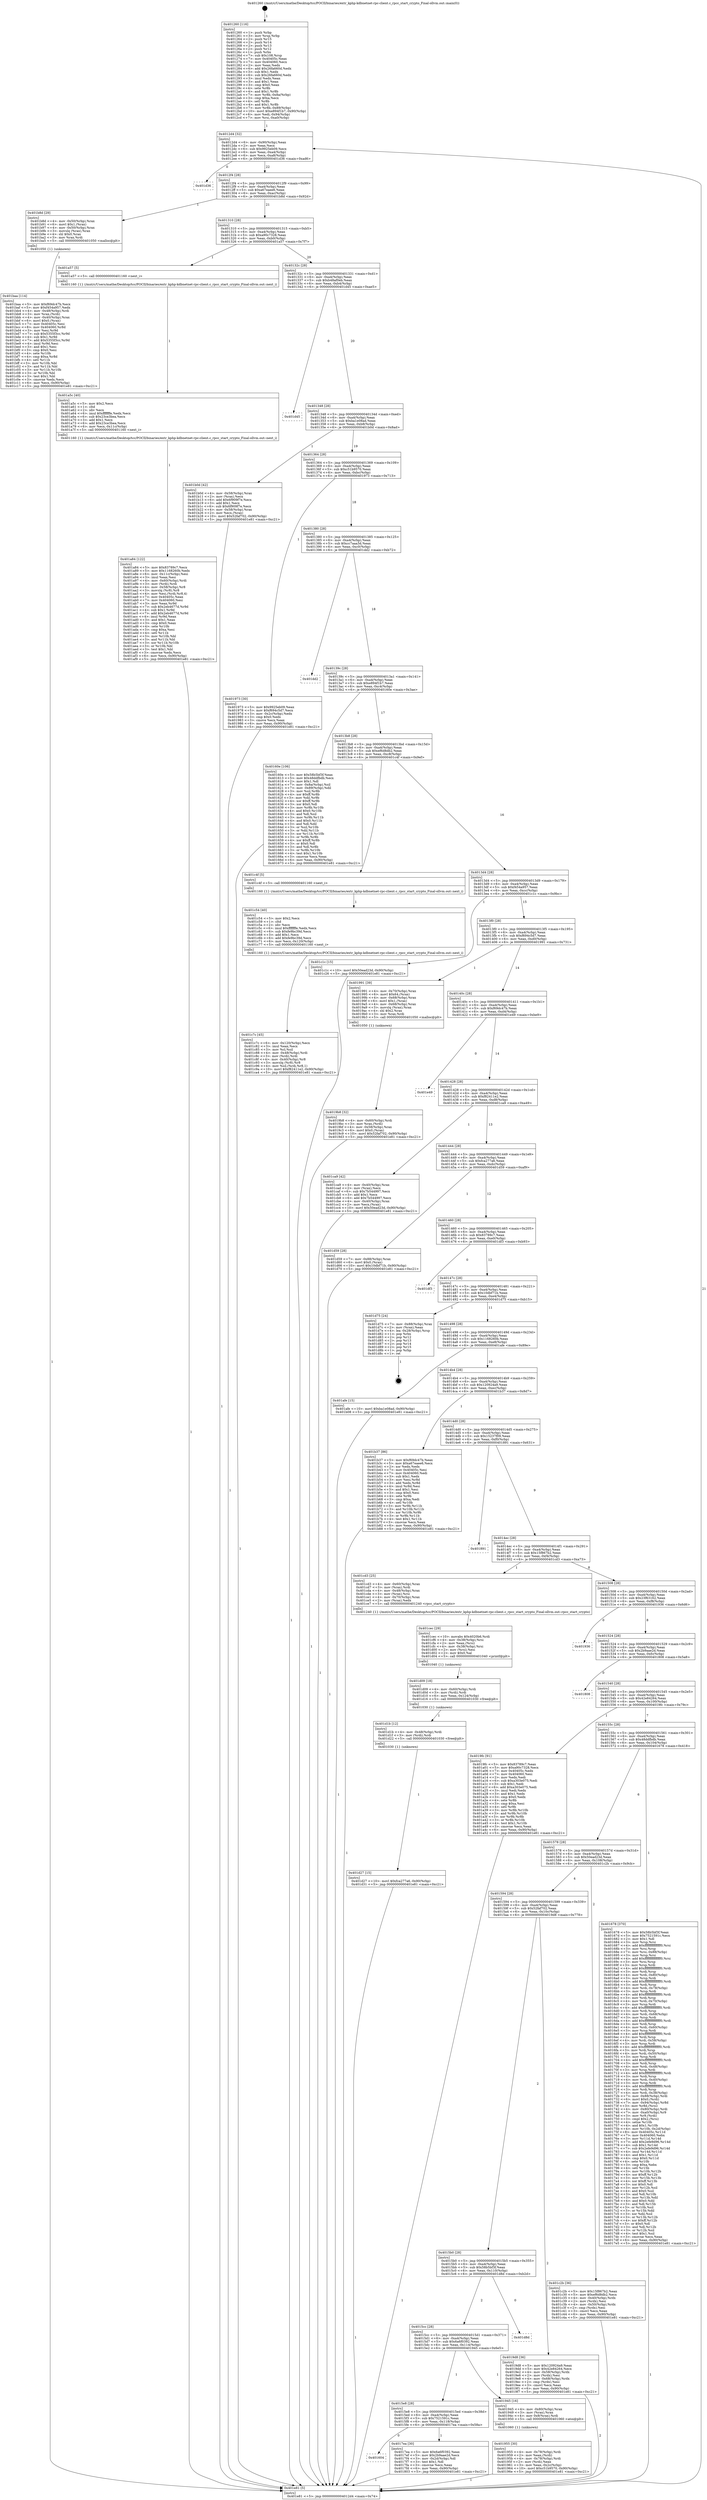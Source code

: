 digraph "0x401260" {
  label = "0x401260 (/mnt/c/Users/mathe/Desktop/tcc/POCII/binaries/extr_kphp-kdbnetnet-rpc-client.c_rpcc_start_crypto_Final-ollvm.out::main(0))"
  labelloc = "t"
  node[shape=record]

  Entry [label="",width=0.3,height=0.3,shape=circle,fillcolor=black,style=filled]
  "0x4012d4" [label="{
     0x4012d4 [32]\l
     | [instrs]\l
     &nbsp;&nbsp;0x4012d4 \<+6\>: mov -0x90(%rbp),%eax\l
     &nbsp;&nbsp;0x4012da \<+2\>: mov %eax,%ecx\l
     &nbsp;&nbsp;0x4012dc \<+6\>: sub $0x9925eb09,%ecx\l
     &nbsp;&nbsp;0x4012e2 \<+6\>: mov %eax,-0xa4(%rbp)\l
     &nbsp;&nbsp;0x4012e8 \<+6\>: mov %ecx,-0xa8(%rbp)\l
     &nbsp;&nbsp;0x4012ee \<+6\>: je 0000000000401d36 \<main+0xad6\>\l
  }"]
  "0x401d36" [label="{
     0x401d36\l
  }", style=dashed]
  "0x4012f4" [label="{
     0x4012f4 [28]\l
     | [instrs]\l
     &nbsp;&nbsp;0x4012f4 \<+5\>: jmp 00000000004012f9 \<main+0x99\>\l
     &nbsp;&nbsp;0x4012f9 \<+6\>: mov -0xa4(%rbp),%eax\l
     &nbsp;&nbsp;0x4012ff \<+5\>: sub $0xa67eaee6,%eax\l
     &nbsp;&nbsp;0x401304 \<+6\>: mov %eax,-0xac(%rbp)\l
     &nbsp;&nbsp;0x40130a \<+6\>: je 0000000000401b8d \<main+0x92d\>\l
  }"]
  Exit [label="",width=0.3,height=0.3,shape=circle,fillcolor=black,style=filled,peripheries=2]
  "0x401b8d" [label="{
     0x401b8d [29]\l
     | [instrs]\l
     &nbsp;&nbsp;0x401b8d \<+4\>: mov -0x50(%rbp),%rax\l
     &nbsp;&nbsp;0x401b91 \<+6\>: movl $0x1,(%rax)\l
     &nbsp;&nbsp;0x401b97 \<+4\>: mov -0x50(%rbp),%rax\l
     &nbsp;&nbsp;0x401b9b \<+3\>: movslq (%rax),%rax\l
     &nbsp;&nbsp;0x401b9e \<+4\>: shl $0x0,%rax\l
     &nbsp;&nbsp;0x401ba2 \<+3\>: mov %rax,%rdi\l
     &nbsp;&nbsp;0x401ba5 \<+5\>: call 0000000000401050 \<malloc@plt\>\l
     | [calls]\l
     &nbsp;&nbsp;0x401050 \{1\} (unknown)\l
  }"]
  "0x401310" [label="{
     0x401310 [28]\l
     | [instrs]\l
     &nbsp;&nbsp;0x401310 \<+5\>: jmp 0000000000401315 \<main+0xb5\>\l
     &nbsp;&nbsp;0x401315 \<+6\>: mov -0xa4(%rbp),%eax\l
     &nbsp;&nbsp;0x40131b \<+5\>: sub $0xa90c7328,%eax\l
     &nbsp;&nbsp;0x401320 \<+6\>: mov %eax,-0xb0(%rbp)\l
     &nbsp;&nbsp;0x401326 \<+6\>: je 0000000000401a57 \<main+0x7f7\>\l
  }"]
  "0x401d27" [label="{
     0x401d27 [15]\l
     | [instrs]\l
     &nbsp;&nbsp;0x401d27 \<+10\>: movl $0xfca277a6,-0x90(%rbp)\l
     &nbsp;&nbsp;0x401d31 \<+5\>: jmp 0000000000401e81 \<main+0xc21\>\l
  }"]
  "0x401a57" [label="{
     0x401a57 [5]\l
     | [instrs]\l
     &nbsp;&nbsp;0x401a57 \<+5\>: call 0000000000401160 \<next_i\>\l
     | [calls]\l
     &nbsp;&nbsp;0x401160 \{1\} (/mnt/c/Users/mathe/Desktop/tcc/POCII/binaries/extr_kphp-kdbnetnet-rpc-client.c_rpcc_start_crypto_Final-ollvm.out::next_i)\l
  }"]
  "0x40132c" [label="{
     0x40132c [28]\l
     | [instrs]\l
     &nbsp;&nbsp;0x40132c \<+5\>: jmp 0000000000401331 \<main+0xd1\>\l
     &nbsp;&nbsp;0x401331 \<+6\>: mov -0xa4(%rbp),%eax\l
     &nbsp;&nbsp;0x401337 \<+5\>: sub $0xb48af0eb,%eax\l
     &nbsp;&nbsp;0x40133c \<+6\>: mov %eax,-0xb4(%rbp)\l
     &nbsp;&nbsp;0x401342 \<+6\>: je 0000000000401d45 \<main+0xae5\>\l
  }"]
  "0x401d1b" [label="{
     0x401d1b [12]\l
     | [instrs]\l
     &nbsp;&nbsp;0x401d1b \<+4\>: mov -0x48(%rbp),%rdi\l
     &nbsp;&nbsp;0x401d1f \<+3\>: mov (%rdi),%rdi\l
     &nbsp;&nbsp;0x401d22 \<+5\>: call 0000000000401030 \<free@plt\>\l
     | [calls]\l
     &nbsp;&nbsp;0x401030 \{1\} (unknown)\l
  }"]
  "0x401d45" [label="{
     0x401d45\l
  }", style=dashed]
  "0x401348" [label="{
     0x401348 [28]\l
     | [instrs]\l
     &nbsp;&nbsp;0x401348 \<+5\>: jmp 000000000040134d \<main+0xed\>\l
     &nbsp;&nbsp;0x40134d \<+6\>: mov -0xa4(%rbp),%eax\l
     &nbsp;&nbsp;0x401353 \<+5\>: sub $0xba1e08ad,%eax\l
     &nbsp;&nbsp;0x401358 \<+6\>: mov %eax,-0xb8(%rbp)\l
     &nbsp;&nbsp;0x40135e \<+6\>: je 0000000000401b0d \<main+0x8ad\>\l
  }"]
  "0x401d09" [label="{
     0x401d09 [18]\l
     | [instrs]\l
     &nbsp;&nbsp;0x401d09 \<+4\>: mov -0x60(%rbp),%rdi\l
     &nbsp;&nbsp;0x401d0d \<+3\>: mov (%rdi),%rdi\l
     &nbsp;&nbsp;0x401d10 \<+6\>: mov %eax,-0x124(%rbp)\l
     &nbsp;&nbsp;0x401d16 \<+5\>: call 0000000000401030 \<free@plt\>\l
     | [calls]\l
     &nbsp;&nbsp;0x401030 \{1\} (unknown)\l
  }"]
  "0x401b0d" [label="{
     0x401b0d [42]\l
     | [instrs]\l
     &nbsp;&nbsp;0x401b0d \<+4\>: mov -0x58(%rbp),%rax\l
     &nbsp;&nbsp;0x401b11 \<+2\>: mov (%rax),%ecx\l
     &nbsp;&nbsp;0x401b13 \<+6\>: add $0x6f909f7e,%ecx\l
     &nbsp;&nbsp;0x401b19 \<+3\>: add $0x1,%ecx\l
     &nbsp;&nbsp;0x401b1c \<+6\>: sub $0x6f909f7e,%ecx\l
     &nbsp;&nbsp;0x401b22 \<+4\>: mov -0x58(%rbp),%rax\l
     &nbsp;&nbsp;0x401b26 \<+2\>: mov %ecx,(%rax)\l
     &nbsp;&nbsp;0x401b28 \<+10\>: movl $0x52faf702,-0x90(%rbp)\l
     &nbsp;&nbsp;0x401b32 \<+5\>: jmp 0000000000401e81 \<main+0xc21\>\l
  }"]
  "0x401364" [label="{
     0x401364 [28]\l
     | [instrs]\l
     &nbsp;&nbsp;0x401364 \<+5\>: jmp 0000000000401369 \<main+0x109\>\l
     &nbsp;&nbsp;0x401369 \<+6\>: mov -0xa4(%rbp),%eax\l
     &nbsp;&nbsp;0x40136f \<+5\>: sub $0xc51b9570,%eax\l
     &nbsp;&nbsp;0x401374 \<+6\>: mov %eax,-0xbc(%rbp)\l
     &nbsp;&nbsp;0x40137a \<+6\>: je 0000000000401973 \<main+0x713\>\l
  }"]
  "0x401cec" [label="{
     0x401cec [29]\l
     | [instrs]\l
     &nbsp;&nbsp;0x401cec \<+10\>: movabs $0x4020b6,%rdi\l
     &nbsp;&nbsp;0x401cf6 \<+4\>: mov -0x38(%rbp),%rsi\l
     &nbsp;&nbsp;0x401cfa \<+2\>: mov %eax,(%rsi)\l
     &nbsp;&nbsp;0x401cfc \<+4\>: mov -0x38(%rbp),%rsi\l
     &nbsp;&nbsp;0x401d00 \<+2\>: mov (%rsi),%esi\l
     &nbsp;&nbsp;0x401d02 \<+2\>: mov $0x0,%al\l
     &nbsp;&nbsp;0x401d04 \<+5\>: call 0000000000401040 \<printf@plt\>\l
     | [calls]\l
     &nbsp;&nbsp;0x401040 \{1\} (unknown)\l
  }"]
  "0x401973" [label="{
     0x401973 [30]\l
     | [instrs]\l
     &nbsp;&nbsp;0x401973 \<+5\>: mov $0x9925eb09,%eax\l
     &nbsp;&nbsp;0x401978 \<+5\>: mov $0xf694c5d7,%ecx\l
     &nbsp;&nbsp;0x40197d \<+3\>: mov -0x2c(%rbp),%edx\l
     &nbsp;&nbsp;0x401980 \<+3\>: cmp $0x0,%edx\l
     &nbsp;&nbsp;0x401983 \<+3\>: cmove %ecx,%eax\l
     &nbsp;&nbsp;0x401986 \<+6\>: mov %eax,-0x90(%rbp)\l
     &nbsp;&nbsp;0x40198c \<+5\>: jmp 0000000000401e81 \<main+0xc21\>\l
  }"]
  "0x401380" [label="{
     0x401380 [28]\l
     | [instrs]\l
     &nbsp;&nbsp;0x401380 \<+5\>: jmp 0000000000401385 \<main+0x125\>\l
     &nbsp;&nbsp;0x401385 \<+6\>: mov -0xa4(%rbp),%eax\l
     &nbsp;&nbsp;0x40138b \<+5\>: sub $0xcc7aaa3d,%eax\l
     &nbsp;&nbsp;0x401390 \<+6\>: mov %eax,-0xc0(%rbp)\l
     &nbsp;&nbsp;0x401396 \<+6\>: je 0000000000401dd2 \<main+0xb72\>\l
  }"]
  "0x401c7c" [label="{
     0x401c7c [45]\l
     | [instrs]\l
     &nbsp;&nbsp;0x401c7c \<+6\>: mov -0x120(%rbp),%ecx\l
     &nbsp;&nbsp;0x401c82 \<+3\>: imul %eax,%ecx\l
     &nbsp;&nbsp;0x401c85 \<+3\>: mov %cl,%sil\l
     &nbsp;&nbsp;0x401c88 \<+4\>: mov -0x48(%rbp),%rdi\l
     &nbsp;&nbsp;0x401c8c \<+3\>: mov (%rdi),%rdi\l
     &nbsp;&nbsp;0x401c8f \<+4\>: mov -0x40(%rbp),%r8\l
     &nbsp;&nbsp;0x401c93 \<+3\>: movslq (%r8),%r8\l
     &nbsp;&nbsp;0x401c96 \<+4\>: mov %sil,(%rdi,%r8,1)\l
     &nbsp;&nbsp;0x401c9a \<+10\>: movl $0xf82411e2,-0x90(%rbp)\l
     &nbsp;&nbsp;0x401ca4 \<+5\>: jmp 0000000000401e81 \<main+0xc21\>\l
  }"]
  "0x401dd2" [label="{
     0x401dd2\l
  }", style=dashed]
  "0x40139c" [label="{
     0x40139c [28]\l
     | [instrs]\l
     &nbsp;&nbsp;0x40139c \<+5\>: jmp 00000000004013a1 \<main+0x141\>\l
     &nbsp;&nbsp;0x4013a1 \<+6\>: mov -0xa4(%rbp),%eax\l
     &nbsp;&nbsp;0x4013a7 \<+5\>: sub $0xe894f1b7,%eax\l
     &nbsp;&nbsp;0x4013ac \<+6\>: mov %eax,-0xc4(%rbp)\l
     &nbsp;&nbsp;0x4013b2 \<+6\>: je 000000000040160e \<main+0x3ae\>\l
  }"]
  "0x401c54" [label="{
     0x401c54 [40]\l
     | [instrs]\l
     &nbsp;&nbsp;0x401c54 \<+5\>: mov $0x2,%ecx\l
     &nbsp;&nbsp;0x401c59 \<+1\>: cltd\l
     &nbsp;&nbsp;0x401c5a \<+2\>: idiv %ecx\l
     &nbsp;&nbsp;0x401c5c \<+6\>: imul $0xfffffffe,%edx,%ecx\l
     &nbsp;&nbsp;0x401c62 \<+6\>: sub $0xfe9bc39d,%ecx\l
     &nbsp;&nbsp;0x401c68 \<+3\>: add $0x1,%ecx\l
     &nbsp;&nbsp;0x401c6b \<+6\>: add $0xfe9bc39d,%ecx\l
     &nbsp;&nbsp;0x401c71 \<+6\>: mov %ecx,-0x120(%rbp)\l
     &nbsp;&nbsp;0x401c77 \<+5\>: call 0000000000401160 \<next_i\>\l
     | [calls]\l
     &nbsp;&nbsp;0x401160 \{1\} (/mnt/c/Users/mathe/Desktop/tcc/POCII/binaries/extr_kphp-kdbnetnet-rpc-client.c_rpcc_start_crypto_Final-ollvm.out::next_i)\l
  }"]
  "0x40160e" [label="{
     0x40160e [106]\l
     | [instrs]\l
     &nbsp;&nbsp;0x40160e \<+5\>: mov $0x58b5bf3f,%eax\l
     &nbsp;&nbsp;0x401613 \<+5\>: mov $0x48ddfbdb,%ecx\l
     &nbsp;&nbsp;0x401618 \<+2\>: mov $0x1,%dl\l
     &nbsp;&nbsp;0x40161a \<+7\>: mov -0x8a(%rbp),%sil\l
     &nbsp;&nbsp;0x401621 \<+7\>: mov -0x89(%rbp),%dil\l
     &nbsp;&nbsp;0x401628 \<+3\>: mov %sil,%r8b\l
     &nbsp;&nbsp;0x40162b \<+4\>: xor $0xff,%r8b\l
     &nbsp;&nbsp;0x40162f \<+3\>: mov %dil,%r9b\l
     &nbsp;&nbsp;0x401632 \<+4\>: xor $0xff,%r9b\l
     &nbsp;&nbsp;0x401636 \<+3\>: xor $0x0,%dl\l
     &nbsp;&nbsp;0x401639 \<+3\>: mov %r8b,%r10b\l
     &nbsp;&nbsp;0x40163c \<+4\>: and $0x0,%r10b\l
     &nbsp;&nbsp;0x401640 \<+3\>: and %dl,%sil\l
     &nbsp;&nbsp;0x401643 \<+3\>: mov %r9b,%r11b\l
     &nbsp;&nbsp;0x401646 \<+4\>: and $0x0,%r11b\l
     &nbsp;&nbsp;0x40164a \<+3\>: and %dl,%dil\l
     &nbsp;&nbsp;0x40164d \<+3\>: or %sil,%r10b\l
     &nbsp;&nbsp;0x401650 \<+3\>: or %dil,%r11b\l
     &nbsp;&nbsp;0x401653 \<+3\>: xor %r11b,%r10b\l
     &nbsp;&nbsp;0x401656 \<+3\>: or %r9b,%r8b\l
     &nbsp;&nbsp;0x401659 \<+4\>: xor $0xff,%r8b\l
     &nbsp;&nbsp;0x40165d \<+3\>: or $0x0,%dl\l
     &nbsp;&nbsp;0x401660 \<+3\>: and %dl,%r8b\l
     &nbsp;&nbsp;0x401663 \<+3\>: or %r8b,%r10b\l
     &nbsp;&nbsp;0x401666 \<+4\>: test $0x1,%r10b\l
     &nbsp;&nbsp;0x40166a \<+3\>: cmovne %ecx,%eax\l
     &nbsp;&nbsp;0x40166d \<+6\>: mov %eax,-0x90(%rbp)\l
     &nbsp;&nbsp;0x401673 \<+5\>: jmp 0000000000401e81 \<main+0xc21\>\l
  }"]
  "0x4013b8" [label="{
     0x4013b8 [28]\l
     | [instrs]\l
     &nbsp;&nbsp;0x4013b8 \<+5\>: jmp 00000000004013bd \<main+0x15d\>\l
     &nbsp;&nbsp;0x4013bd \<+6\>: mov -0xa4(%rbp),%eax\l
     &nbsp;&nbsp;0x4013c3 \<+5\>: sub $0xef6d8db2,%eax\l
     &nbsp;&nbsp;0x4013c8 \<+6\>: mov %eax,-0xc8(%rbp)\l
     &nbsp;&nbsp;0x4013ce \<+6\>: je 0000000000401c4f \<main+0x9ef\>\l
  }"]
  "0x401e81" [label="{
     0x401e81 [5]\l
     | [instrs]\l
     &nbsp;&nbsp;0x401e81 \<+5\>: jmp 00000000004012d4 \<main+0x74\>\l
  }"]
  "0x401260" [label="{
     0x401260 [116]\l
     | [instrs]\l
     &nbsp;&nbsp;0x401260 \<+1\>: push %rbp\l
     &nbsp;&nbsp;0x401261 \<+3\>: mov %rsp,%rbp\l
     &nbsp;&nbsp;0x401264 \<+2\>: push %r15\l
     &nbsp;&nbsp;0x401266 \<+2\>: push %r14\l
     &nbsp;&nbsp;0x401268 \<+2\>: push %r13\l
     &nbsp;&nbsp;0x40126a \<+2\>: push %r12\l
     &nbsp;&nbsp;0x40126c \<+1\>: push %rbx\l
     &nbsp;&nbsp;0x40126d \<+7\>: sub $0x108,%rsp\l
     &nbsp;&nbsp;0x401274 \<+7\>: mov 0x40405c,%eax\l
     &nbsp;&nbsp;0x40127b \<+7\>: mov 0x404060,%ecx\l
     &nbsp;&nbsp;0x401282 \<+2\>: mov %eax,%edx\l
     &nbsp;&nbsp;0x401284 \<+6\>: add $0x26fa660d,%edx\l
     &nbsp;&nbsp;0x40128a \<+3\>: sub $0x1,%edx\l
     &nbsp;&nbsp;0x40128d \<+6\>: sub $0x26fa660d,%edx\l
     &nbsp;&nbsp;0x401293 \<+3\>: imul %edx,%eax\l
     &nbsp;&nbsp;0x401296 \<+3\>: and $0x1,%eax\l
     &nbsp;&nbsp;0x401299 \<+3\>: cmp $0x0,%eax\l
     &nbsp;&nbsp;0x40129c \<+4\>: sete %r8b\l
     &nbsp;&nbsp;0x4012a0 \<+4\>: and $0x1,%r8b\l
     &nbsp;&nbsp;0x4012a4 \<+7\>: mov %r8b,-0x8a(%rbp)\l
     &nbsp;&nbsp;0x4012ab \<+3\>: cmp $0xa,%ecx\l
     &nbsp;&nbsp;0x4012ae \<+4\>: setl %r8b\l
     &nbsp;&nbsp;0x4012b2 \<+4\>: and $0x1,%r8b\l
     &nbsp;&nbsp;0x4012b6 \<+7\>: mov %r8b,-0x89(%rbp)\l
     &nbsp;&nbsp;0x4012bd \<+10\>: movl $0xe894f1b7,-0x90(%rbp)\l
     &nbsp;&nbsp;0x4012c7 \<+6\>: mov %edi,-0x94(%rbp)\l
     &nbsp;&nbsp;0x4012cd \<+7\>: mov %rsi,-0xa0(%rbp)\l
  }"]
  "0x401baa" [label="{
     0x401baa [114]\l
     | [instrs]\l
     &nbsp;&nbsp;0x401baa \<+5\>: mov $0xf69dc47b,%ecx\l
     &nbsp;&nbsp;0x401baf \<+5\>: mov $0xf454a957,%edx\l
     &nbsp;&nbsp;0x401bb4 \<+4\>: mov -0x48(%rbp),%rdi\l
     &nbsp;&nbsp;0x401bb8 \<+3\>: mov %rax,(%rdi)\l
     &nbsp;&nbsp;0x401bbb \<+4\>: mov -0x40(%rbp),%rax\l
     &nbsp;&nbsp;0x401bbf \<+6\>: movl $0x0,(%rax)\l
     &nbsp;&nbsp;0x401bc5 \<+7\>: mov 0x40405c,%esi\l
     &nbsp;&nbsp;0x401bcc \<+8\>: mov 0x404060,%r8d\l
     &nbsp;&nbsp;0x401bd4 \<+3\>: mov %esi,%r9d\l
     &nbsp;&nbsp;0x401bd7 \<+7\>: sub $0x5355f3cc,%r9d\l
     &nbsp;&nbsp;0x401bde \<+4\>: sub $0x1,%r9d\l
     &nbsp;&nbsp;0x401be2 \<+7\>: add $0x5355f3cc,%r9d\l
     &nbsp;&nbsp;0x401be9 \<+4\>: imul %r9d,%esi\l
     &nbsp;&nbsp;0x401bed \<+3\>: and $0x1,%esi\l
     &nbsp;&nbsp;0x401bf0 \<+3\>: cmp $0x0,%esi\l
     &nbsp;&nbsp;0x401bf3 \<+4\>: sete %r10b\l
     &nbsp;&nbsp;0x401bf7 \<+4\>: cmp $0xa,%r8d\l
     &nbsp;&nbsp;0x401bfb \<+4\>: setl %r11b\l
     &nbsp;&nbsp;0x401bff \<+3\>: mov %r10b,%bl\l
     &nbsp;&nbsp;0x401c02 \<+3\>: and %r11b,%bl\l
     &nbsp;&nbsp;0x401c05 \<+3\>: xor %r11b,%r10b\l
     &nbsp;&nbsp;0x401c08 \<+3\>: or %r10b,%bl\l
     &nbsp;&nbsp;0x401c0b \<+3\>: test $0x1,%bl\l
     &nbsp;&nbsp;0x401c0e \<+3\>: cmovne %edx,%ecx\l
     &nbsp;&nbsp;0x401c11 \<+6\>: mov %ecx,-0x90(%rbp)\l
     &nbsp;&nbsp;0x401c17 \<+5\>: jmp 0000000000401e81 \<main+0xc21\>\l
  }"]
  "0x401c4f" [label="{
     0x401c4f [5]\l
     | [instrs]\l
     &nbsp;&nbsp;0x401c4f \<+5\>: call 0000000000401160 \<next_i\>\l
     | [calls]\l
     &nbsp;&nbsp;0x401160 \{1\} (/mnt/c/Users/mathe/Desktop/tcc/POCII/binaries/extr_kphp-kdbnetnet-rpc-client.c_rpcc_start_crypto_Final-ollvm.out::next_i)\l
  }"]
  "0x4013d4" [label="{
     0x4013d4 [28]\l
     | [instrs]\l
     &nbsp;&nbsp;0x4013d4 \<+5\>: jmp 00000000004013d9 \<main+0x179\>\l
     &nbsp;&nbsp;0x4013d9 \<+6\>: mov -0xa4(%rbp),%eax\l
     &nbsp;&nbsp;0x4013df \<+5\>: sub $0xf454a957,%eax\l
     &nbsp;&nbsp;0x4013e4 \<+6\>: mov %eax,-0xcc(%rbp)\l
     &nbsp;&nbsp;0x4013ea \<+6\>: je 0000000000401c1c \<main+0x9bc\>\l
  }"]
  "0x401a84" [label="{
     0x401a84 [122]\l
     | [instrs]\l
     &nbsp;&nbsp;0x401a84 \<+5\>: mov $0x83789c7,%ecx\l
     &nbsp;&nbsp;0x401a89 \<+5\>: mov $0x1168260b,%edx\l
     &nbsp;&nbsp;0x401a8e \<+6\>: mov -0x11c(%rbp),%esi\l
     &nbsp;&nbsp;0x401a94 \<+3\>: imul %eax,%esi\l
     &nbsp;&nbsp;0x401a97 \<+4\>: mov -0x60(%rbp),%rdi\l
     &nbsp;&nbsp;0x401a9b \<+3\>: mov (%rdi),%rdi\l
     &nbsp;&nbsp;0x401a9e \<+4\>: mov -0x58(%rbp),%r8\l
     &nbsp;&nbsp;0x401aa2 \<+3\>: movslq (%r8),%r8\l
     &nbsp;&nbsp;0x401aa5 \<+4\>: mov %esi,(%rdi,%r8,4)\l
     &nbsp;&nbsp;0x401aa9 \<+7\>: mov 0x40405c,%eax\l
     &nbsp;&nbsp;0x401ab0 \<+7\>: mov 0x404060,%esi\l
     &nbsp;&nbsp;0x401ab7 \<+3\>: mov %eax,%r9d\l
     &nbsp;&nbsp;0x401aba \<+7\>: sub $0x2eb4677d,%r9d\l
     &nbsp;&nbsp;0x401ac1 \<+4\>: sub $0x1,%r9d\l
     &nbsp;&nbsp;0x401ac5 \<+7\>: add $0x2eb4677d,%r9d\l
     &nbsp;&nbsp;0x401acc \<+4\>: imul %r9d,%eax\l
     &nbsp;&nbsp;0x401ad0 \<+3\>: and $0x1,%eax\l
     &nbsp;&nbsp;0x401ad3 \<+3\>: cmp $0x0,%eax\l
     &nbsp;&nbsp;0x401ad6 \<+4\>: sete %r10b\l
     &nbsp;&nbsp;0x401ada \<+3\>: cmp $0xa,%esi\l
     &nbsp;&nbsp;0x401add \<+4\>: setl %r11b\l
     &nbsp;&nbsp;0x401ae1 \<+3\>: mov %r10b,%bl\l
     &nbsp;&nbsp;0x401ae4 \<+3\>: and %r11b,%bl\l
     &nbsp;&nbsp;0x401ae7 \<+3\>: xor %r11b,%r10b\l
     &nbsp;&nbsp;0x401aea \<+3\>: or %r10b,%bl\l
     &nbsp;&nbsp;0x401aed \<+3\>: test $0x1,%bl\l
     &nbsp;&nbsp;0x401af0 \<+3\>: cmovne %edx,%ecx\l
     &nbsp;&nbsp;0x401af3 \<+6\>: mov %ecx,-0x90(%rbp)\l
     &nbsp;&nbsp;0x401af9 \<+5\>: jmp 0000000000401e81 \<main+0xc21\>\l
  }"]
  "0x401c1c" [label="{
     0x401c1c [15]\l
     | [instrs]\l
     &nbsp;&nbsp;0x401c1c \<+10\>: movl $0x50ead23d,-0x90(%rbp)\l
     &nbsp;&nbsp;0x401c26 \<+5\>: jmp 0000000000401e81 \<main+0xc21\>\l
  }"]
  "0x4013f0" [label="{
     0x4013f0 [28]\l
     | [instrs]\l
     &nbsp;&nbsp;0x4013f0 \<+5\>: jmp 00000000004013f5 \<main+0x195\>\l
     &nbsp;&nbsp;0x4013f5 \<+6\>: mov -0xa4(%rbp),%eax\l
     &nbsp;&nbsp;0x4013fb \<+5\>: sub $0xf694c5d7,%eax\l
     &nbsp;&nbsp;0x401400 \<+6\>: mov %eax,-0xd0(%rbp)\l
     &nbsp;&nbsp;0x401406 \<+6\>: je 0000000000401991 \<main+0x731\>\l
  }"]
  "0x401a5c" [label="{
     0x401a5c [40]\l
     | [instrs]\l
     &nbsp;&nbsp;0x401a5c \<+5\>: mov $0x2,%ecx\l
     &nbsp;&nbsp;0x401a61 \<+1\>: cltd\l
     &nbsp;&nbsp;0x401a62 \<+2\>: idiv %ecx\l
     &nbsp;&nbsp;0x401a64 \<+6\>: imul $0xfffffffe,%edx,%ecx\l
     &nbsp;&nbsp;0x401a6a \<+6\>: sub $0x23ce3bea,%ecx\l
     &nbsp;&nbsp;0x401a70 \<+3\>: add $0x1,%ecx\l
     &nbsp;&nbsp;0x401a73 \<+6\>: add $0x23ce3bea,%ecx\l
     &nbsp;&nbsp;0x401a79 \<+6\>: mov %ecx,-0x11c(%rbp)\l
     &nbsp;&nbsp;0x401a7f \<+5\>: call 0000000000401160 \<next_i\>\l
     | [calls]\l
     &nbsp;&nbsp;0x401160 \{1\} (/mnt/c/Users/mathe/Desktop/tcc/POCII/binaries/extr_kphp-kdbnetnet-rpc-client.c_rpcc_start_crypto_Final-ollvm.out::next_i)\l
  }"]
  "0x401991" [label="{
     0x401991 [39]\l
     | [instrs]\l
     &nbsp;&nbsp;0x401991 \<+4\>: mov -0x70(%rbp),%rax\l
     &nbsp;&nbsp;0x401995 \<+6\>: movl $0x64,(%rax)\l
     &nbsp;&nbsp;0x40199b \<+4\>: mov -0x68(%rbp),%rax\l
     &nbsp;&nbsp;0x40199f \<+6\>: movl $0x1,(%rax)\l
     &nbsp;&nbsp;0x4019a5 \<+4\>: mov -0x68(%rbp),%rax\l
     &nbsp;&nbsp;0x4019a9 \<+3\>: movslq (%rax),%rax\l
     &nbsp;&nbsp;0x4019ac \<+4\>: shl $0x2,%rax\l
     &nbsp;&nbsp;0x4019b0 \<+3\>: mov %rax,%rdi\l
     &nbsp;&nbsp;0x4019b3 \<+5\>: call 0000000000401050 \<malloc@plt\>\l
     | [calls]\l
     &nbsp;&nbsp;0x401050 \{1\} (unknown)\l
  }"]
  "0x40140c" [label="{
     0x40140c [28]\l
     | [instrs]\l
     &nbsp;&nbsp;0x40140c \<+5\>: jmp 0000000000401411 \<main+0x1b1\>\l
     &nbsp;&nbsp;0x401411 \<+6\>: mov -0xa4(%rbp),%eax\l
     &nbsp;&nbsp;0x401417 \<+5\>: sub $0xf69dc47b,%eax\l
     &nbsp;&nbsp;0x40141c \<+6\>: mov %eax,-0xd4(%rbp)\l
     &nbsp;&nbsp;0x401422 \<+6\>: je 0000000000401e49 \<main+0xbe9\>\l
  }"]
  "0x4019b8" [label="{
     0x4019b8 [32]\l
     | [instrs]\l
     &nbsp;&nbsp;0x4019b8 \<+4\>: mov -0x60(%rbp),%rdi\l
     &nbsp;&nbsp;0x4019bc \<+3\>: mov %rax,(%rdi)\l
     &nbsp;&nbsp;0x4019bf \<+4\>: mov -0x58(%rbp),%rax\l
     &nbsp;&nbsp;0x4019c3 \<+6\>: movl $0x0,(%rax)\l
     &nbsp;&nbsp;0x4019c9 \<+10\>: movl $0x52faf702,-0x90(%rbp)\l
     &nbsp;&nbsp;0x4019d3 \<+5\>: jmp 0000000000401e81 \<main+0xc21\>\l
  }"]
  "0x401e49" [label="{
     0x401e49\l
  }", style=dashed]
  "0x401428" [label="{
     0x401428 [28]\l
     | [instrs]\l
     &nbsp;&nbsp;0x401428 \<+5\>: jmp 000000000040142d \<main+0x1cd\>\l
     &nbsp;&nbsp;0x40142d \<+6\>: mov -0xa4(%rbp),%eax\l
     &nbsp;&nbsp;0x401433 \<+5\>: sub $0xf82411e2,%eax\l
     &nbsp;&nbsp;0x401438 \<+6\>: mov %eax,-0xd8(%rbp)\l
     &nbsp;&nbsp;0x40143e \<+6\>: je 0000000000401ca9 \<main+0xa49\>\l
  }"]
  "0x401955" [label="{
     0x401955 [30]\l
     | [instrs]\l
     &nbsp;&nbsp;0x401955 \<+4\>: mov -0x78(%rbp),%rdi\l
     &nbsp;&nbsp;0x401959 \<+2\>: mov %eax,(%rdi)\l
     &nbsp;&nbsp;0x40195b \<+4\>: mov -0x78(%rbp),%rdi\l
     &nbsp;&nbsp;0x40195f \<+2\>: mov (%rdi),%eax\l
     &nbsp;&nbsp;0x401961 \<+3\>: mov %eax,-0x2c(%rbp)\l
     &nbsp;&nbsp;0x401964 \<+10\>: movl $0xc51b9570,-0x90(%rbp)\l
     &nbsp;&nbsp;0x40196e \<+5\>: jmp 0000000000401e81 \<main+0xc21\>\l
  }"]
  "0x401ca9" [label="{
     0x401ca9 [42]\l
     | [instrs]\l
     &nbsp;&nbsp;0x401ca9 \<+4\>: mov -0x40(%rbp),%rax\l
     &nbsp;&nbsp;0x401cad \<+2\>: mov (%rax),%ecx\l
     &nbsp;&nbsp;0x401caf \<+6\>: sub $0x7b544997,%ecx\l
     &nbsp;&nbsp;0x401cb5 \<+3\>: add $0x1,%ecx\l
     &nbsp;&nbsp;0x401cb8 \<+6\>: add $0x7b544997,%ecx\l
     &nbsp;&nbsp;0x401cbe \<+4\>: mov -0x40(%rbp),%rax\l
     &nbsp;&nbsp;0x401cc2 \<+2\>: mov %ecx,(%rax)\l
     &nbsp;&nbsp;0x401cc4 \<+10\>: movl $0x50ead23d,-0x90(%rbp)\l
     &nbsp;&nbsp;0x401cce \<+5\>: jmp 0000000000401e81 \<main+0xc21\>\l
  }"]
  "0x401444" [label="{
     0x401444 [28]\l
     | [instrs]\l
     &nbsp;&nbsp;0x401444 \<+5\>: jmp 0000000000401449 \<main+0x1e9\>\l
     &nbsp;&nbsp;0x401449 \<+6\>: mov -0xa4(%rbp),%eax\l
     &nbsp;&nbsp;0x40144f \<+5\>: sub $0xfca277a6,%eax\l
     &nbsp;&nbsp;0x401454 \<+6\>: mov %eax,-0xdc(%rbp)\l
     &nbsp;&nbsp;0x40145a \<+6\>: je 0000000000401d59 \<main+0xaf9\>\l
  }"]
  "0x401604" [label="{
     0x401604\l
  }", style=dashed]
  "0x401d59" [label="{
     0x401d59 [28]\l
     | [instrs]\l
     &nbsp;&nbsp;0x401d59 \<+7\>: mov -0x88(%rbp),%rax\l
     &nbsp;&nbsp;0x401d60 \<+6\>: movl $0x0,(%rax)\l
     &nbsp;&nbsp;0x401d66 \<+10\>: movl $0x10dbf71b,-0x90(%rbp)\l
     &nbsp;&nbsp;0x401d70 \<+5\>: jmp 0000000000401e81 \<main+0xc21\>\l
  }"]
  "0x401460" [label="{
     0x401460 [28]\l
     | [instrs]\l
     &nbsp;&nbsp;0x401460 \<+5\>: jmp 0000000000401465 \<main+0x205\>\l
     &nbsp;&nbsp;0x401465 \<+6\>: mov -0xa4(%rbp),%eax\l
     &nbsp;&nbsp;0x40146b \<+5\>: sub $0x83789c7,%eax\l
     &nbsp;&nbsp;0x401470 \<+6\>: mov %eax,-0xe0(%rbp)\l
     &nbsp;&nbsp;0x401476 \<+6\>: je 0000000000401df3 \<main+0xb93\>\l
  }"]
  "0x4017ea" [label="{
     0x4017ea [30]\l
     | [instrs]\l
     &nbsp;&nbsp;0x4017ea \<+5\>: mov $0x6a6f0392,%eax\l
     &nbsp;&nbsp;0x4017ef \<+5\>: mov $0x2b9aae2d,%ecx\l
     &nbsp;&nbsp;0x4017f4 \<+3\>: mov -0x2d(%rbp),%dl\l
     &nbsp;&nbsp;0x4017f7 \<+3\>: test $0x1,%dl\l
     &nbsp;&nbsp;0x4017fa \<+3\>: cmovne %ecx,%eax\l
     &nbsp;&nbsp;0x4017fd \<+6\>: mov %eax,-0x90(%rbp)\l
     &nbsp;&nbsp;0x401803 \<+5\>: jmp 0000000000401e81 \<main+0xc21\>\l
  }"]
  "0x401df3" [label="{
     0x401df3\l
  }", style=dashed]
  "0x40147c" [label="{
     0x40147c [28]\l
     | [instrs]\l
     &nbsp;&nbsp;0x40147c \<+5\>: jmp 0000000000401481 \<main+0x221\>\l
     &nbsp;&nbsp;0x401481 \<+6\>: mov -0xa4(%rbp),%eax\l
     &nbsp;&nbsp;0x401487 \<+5\>: sub $0x10dbf71b,%eax\l
     &nbsp;&nbsp;0x40148c \<+6\>: mov %eax,-0xe4(%rbp)\l
     &nbsp;&nbsp;0x401492 \<+6\>: je 0000000000401d75 \<main+0xb15\>\l
  }"]
  "0x4015e8" [label="{
     0x4015e8 [28]\l
     | [instrs]\l
     &nbsp;&nbsp;0x4015e8 \<+5\>: jmp 00000000004015ed \<main+0x38d\>\l
     &nbsp;&nbsp;0x4015ed \<+6\>: mov -0xa4(%rbp),%eax\l
     &nbsp;&nbsp;0x4015f3 \<+5\>: sub $0x7521591c,%eax\l
     &nbsp;&nbsp;0x4015f8 \<+6\>: mov %eax,-0x118(%rbp)\l
     &nbsp;&nbsp;0x4015fe \<+6\>: je 00000000004017ea \<main+0x58a\>\l
  }"]
  "0x401d75" [label="{
     0x401d75 [24]\l
     | [instrs]\l
     &nbsp;&nbsp;0x401d75 \<+7\>: mov -0x88(%rbp),%rax\l
     &nbsp;&nbsp;0x401d7c \<+2\>: mov (%rax),%eax\l
     &nbsp;&nbsp;0x401d7e \<+4\>: lea -0x28(%rbp),%rsp\l
     &nbsp;&nbsp;0x401d82 \<+1\>: pop %rbx\l
     &nbsp;&nbsp;0x401d83 \<+2\>: pop %r12\l
     &nbsp;&nbsp;0x401d85 \<+2\>: pop %r13\l
     &nbsp;&nbsp;0x401d87 \<+2\>: pop %r14\l
     &nbsp;&nbsp;0x401d89 \<+2\>: pop %r15\l
     &nbsp;&nbsp;0x401d8b \<+1\>: pop %rbp\l
     &nbsp;&nbsp;0x401d8c \<+1\>: ret\l
  }"]
  "0x401498" [label="{
     0x401498 [28]\l
     | [instrs]\l
     &nbsp;&nbsp;0x401498 \<+5\>: jmp 000000000040149d \<main+0x23d\>\l
     &nbsp;&nbsp;0x40149d \<+6\>: mov -0xa4(%rbp),%eax\l
     &nbsp;&nbsp;0x4014a3 \<+5\>: sub $0x1168260b,%eax\l
     &nbsp;&nbsp;0x4014a8 \<+6\>: mov %eax,-0xe8(%rbp)\l
     &nbsp;&nbsp;0x4014ae \<+6\>: je 0000000000401afe \<main+0x89e\>\l
  }"]
  "0x401945" [label="{
     0x401945 [16]\l
     | [instrs]\l
     &nbsp;&nbsp;0x401945 \<+4\>: mov -0x80(%rbp),%rax\l
     &nbsp;&nbsp;0x401949 \<+3\>: mov (%rax),%rax\l
     &nbsp;&nbsp;0x40194c \<+4\>: mov 0x8(%rax),%rdi\l
     &nbsp;&nbsp;0x401950 \<+5\>: call 0000000000401060 \<atoi@plt\>\l
     | [calls]\l
     &nbsp;&nbsp;0x401060 \{1\} (unknown)\l
  }"]
  "0x401afe" [label="{
     0x401afe [15]\l
     | [instrs]\l
     &nbsp;&nbsp;0x401afe \<+10\>: movl $0xba1e08ad,-0x90(%rbp)\l
     &nbsp;&nbsp;0x401b08 \<+5\>: jmp 0000000000401e81 \<main+0xc21\>\l
  }"]
  "0x4014b4" [label="{
     0x4014b4 [28]\l
     | [instrs]\l
     &nbsp;&nbsp;0x4014b4 \<+5\>: jmp 00000000004014b9 \<main+0x259\>\l
     &nbsp;&nbsp;0x4014b9 \<+6\>: mov -0xa4(%rbp),%eax\l
     &nbsp;&nbsp;0x4014bf \<+5\>: sub $0x120924a9,%eax\l
     &nbsp;&nbsp;0x4014c4 \<+6\>: mov %eax,-0xec(%rbp)\l
     &nbsp;&nbsp;0x4014ca \<+6\>: je 0000000000401b37 \<main+0x8d7\>\l
  }"]
  "0x4015cc" [label="{
     0x4015cc [28]\l
     | [instrs]\l
     &nbsp;&nbsp;0x4015cc \<+5\>: jmp 00000000004015d1 \<main+0x371\>\l
     &nbsp;&nbsp;0x4015d1 \<+6\>: mov -0xa4(%rbp),%eax\l
     &nbsp;&nbsp;0x4015d7 \<+5\>: sub $0x6a6f0392,%eax\l
     &nbsp;&nbsp;0x4015dc \<+6\>: mov %eax,-0x114(%rbp)\l
     &nbsp;&nbsp;0x4015e2 \<+6\>: je 0000000000401945 \<main+0x6e5\>\l
  }"]
  "0x401b37" [label="{
     0x401b37 [86]\l
     | [instrs]\l
     &nbsp;&nbsp;0x401b37 \<+5\>: mov $0xf69dc47b,%eax\l
     &nbsp;&nbsp;0x401b3c \<+5\>: mov $0xa67eaee6,%ecx\l
     &nbsp;&nbsp;0x401b41 \<+2\>: xor %edx,%edx\l
     &nbsp;&nbsp;0x401b43 \<+7\>: mov 0x40405c,%esi\l
     &nbsp;&nbsp;0x401b4a \<+7\>: mov 0x404060,%edi\l
     &nbsp;&nbsp;0x401b51 \<+3\>: sub $0x1,%edx\l
     &nbsp;&nbsp;0x401b54 \<+3\>: mov %esi,%r8d\l
     &nbsp;&nbsp;0x401b57 \<+3\>: add %edx,%r8d\l
     &nbsp;&nbsp;0x401b5a \<+4\>: imul %r8d,%esi\l
     &nbsp;&nbsp;0x401b5e \<+3\>: and $0x1,%esi\l
     &nbsp;&nbsp;0x401b61 \<+3\>: cmp $0x0,%esi\l
     &nbsp;&nbsp;0x401b64 \<+4\>: sete %r9b\l
     &nbsp;&nbsp;0x401b68 \<+3\>: cmp $0xa,%edi\l
     &nbsp;&nbsp;0x401b6b \<+4\>: setl %r10b\l
     &nbsp;&nbsp;0x401b6f \<+3\>: mov %r9b,%r11b\l
     &nbsp;&nbsp;0x401b72 \<+3\>: and %r10b,%r11b\l
     &nbsp;&nbsp;0x401b75 \<+3\>: xor %r10b,%r9b\l
     &nbsp;&nbsp;0x401b78 \<+3\>: or %r9b,%r11b\l
     &nbsp;&nbsp;0x401b7b \<+4\>: test $0x1,%r11b\l
     &nbsp;&nbsp;0x401b7f \<+3\>: cmovne %ecx,%eax\l
     &nbsp;&nbsp;0x401b82 \<+6\>: mov %eax,-0x90(%rbp)\l
     &nbsp;&nbsp;0x401b88 \<+5\>: jmp 0000000000401e81 \<main+0xc21\>\l
  }"]
  "0x4014d0" [label="{
     0x4014d0 [28]\l
     | [instrs]\l
     &nbsp;&nbsp;0x4014d0 \<+5\>: jmp 00000000004014d5 \<main+0x275\>\l
     &nbsp;&nbsp;0x4014d5 \<+6\>: mov -0xa4(%rbp),%eax\l
     &nbsp;&nbsp;0x4014db \<+5\>: sub $0x15237f09,%eax\l
     &nbsp;&nbsp;0x4014e0 \<+6\>: mov %eax,-0xf0(%rbp)\l
     &nbsp;&nbsp;0x4014e6 \<+6\>: je 0000000000401891 \<main+0x631\>\l
  }"]
  "0x401d8d" [label="{
     0x401d8d\l
  }", style=dashed]
  "0x401891" [label="{
     0x401891\l
  }", style=dashed]
  "0x4014ec" [label="{
     0x4014ec [28]\l
     | [instrs]\l
     &nbsp;&nbsp;0x4014ec \<+5\>: jmp 00000000004014f1 \<main+0x291\>\l
     &nbsp;&nbsp;0x4014f1 \<+6\>: mov -0xa4(%rbp),%eax\l
     &nbsp;&nbsp;0x4014f7 \<+5\>: sub $0x15f867b2,%eax\l
     &nbsp;&nbsp;0x4014fc \<+6\>: mov %eax,-0xf4(%rbp)\l
     &nbsp;&nbsp;0x401502 \<+6\>: je 0000000000401cd3 \<main+0xa73\>\l
  }"]
  "0x4015b0" [label="{
     0x4015b0 [28]\l
     | [instrs]\l
     &nbsp;&nbsp;0x4015b0 \<+5\>: jmp 00000000004015b5 \<main+0x355\>\l
     &nbsp;&nbsp;0x4015b5 \<+6\>: mov -0xa4(%rbp),%eax\l
     &nbsp;&nbsp;0x4015bb \<+5\>: sub $0x58b5bf3f,%eax\l
     &nbsp;&nbsp;0x4015c0 \<+6\>: mov %eax,-0x110(%rbp)\l
     &nbsp;&nbsp;0x4015c6 \<+6\>: je 0000000000401d8d \<main+0xb2d\>\l
  }"]
  "0x401cd3" [label="{
     0x401cd3 [25]\l
     | [instrs]\l
     &nbsp;&nbsp;0x401cd3 \<+4\>: mov -0x60(%rbp),%rax\l
     &nbsp;&nbsp;0x401cd7 \<+3\>: mov (%rax),%rdi\l
     &nbsp;&nbsp;0x401cda \<+4\>: mov -0x48(%rbp),%rax\l
     &nbsp;&nbsp;0x401cde \<+3\>: mov (%rax),%rsi\l
     &nbsp;&nbsp;0x401ce1 \<+4\>: mov -0x70(%rbp),%rax\l
     &nbsp;&nbsp;0x401ce5 \<+2\>: mov (%rax),%edx\l
     &nbsp;&nbsp;0x401ce7 \<+5\>: call 0000000000401240 \<rpcc_start_crypto\>\l
     | [calls]\l
     &nbsp;&nbsp;0x401240 \{1\} (/mnt/c/Users/mathe/Desktop/tcc/POCII/binaries/extr_kphp-kdbnetnet-rpc-client.c_rpcc_start_crypto_Final-ollvm.out::rpcc_start_crypto)\l
  }"]
  "0x401508" [label="{
     0x401508 [28]\l
     | [instrs]\l
     &nbsp;&nbsp;0x401508 \<+5\>: jmp 000000000040150d \<main+0x2ad\>\l
     &nbsp;&nbsp;0x40150d \<+6\>: mov -0xa4(%rbp),%eax\l
     &nbsp;&nbsp;0x401513 \<+5\>: sub $0x23f63162,%eax\l
     &nbsp;&nbsp;0x401518 \<+6\>: mov %eax,-0xf8(%rbp)\l
     &nbsp;&nbsp;0x40151e \<+6\>: je 0000000000401936 \<main+0x6d6\>\l
  }"]
  "0x4019d8" [label="{
     0x4019d8 [36]\l
     | [instrs]\l
     &nbsp;&nbsp;0x4019d8 \<+5\>: mov $0x120924a9,%eax\l
     &nbsp;&nbsp;0x4019dd \<+5\>: mov $0x42e84264,%ecx\l
     &nbsp;&nbsp;0x4019e2 \<+4\>: mov -0x58(%rbp),%rdx\l
     &nbsp;&nbsp;0x4019e6 \<+2\>: mov (%rdx),%esi\l
     &nbsp;&nbsp;0x4019e8 \<+4\>: mov -0x68(%rbp),%rdx\l
     &nbsp;&nbsp;0x4019ec \<+2\>: cmp (%rdx),%esi\l
     &nbsp;&nbsp;0x4019ee \<+3\>: cmovl %ecx,%eax\l
     &nbsp;&nbsp;0x4019f1 \<+6\>: mov %eax,-0x90(%rbp)\l
     &nbsp;&nbsp;0x4019f7 \<+5\>: jmp 0000000000401e81 \<main+0xc21\>\l
  }"]
  "0x401936" [label="{
     0x401936\l
  }", style=dashed]
  "0x401524" [label="{
     0x401524 [28]\l
     | [instrs]\l
     &nbsp;&nbsp;0x401524 \<+5\>: jmp 0000000000401529 \<main+0x2c9\>\l
     &nbsp;&nbsp;0x401529 \<+6\>: mov -0xa4(%rbp),%eax\l
     &nbsp;&nbsp;0x40152f \<+5\>: sub $0x2b9aae2d,%eax\l
     &nbsp;&nbsp;0x401534 \<+6\>: mov %eax,-0xfc(%rbp)\l
     &nbsp;&nbsp;0x40153a \<+6\>: je 0000000000401808 \<main+0x5a8\>\l
  }"]
  "0x401594" [label="{
     0x401594 [28]\l
     | [instrs]\l
     &nbsp;&nbsp;0x401594 \<+5\>: jmp 0000000000401599 \<main+0x339\>\l
     &nbsp;&nbsp;0x401599 \<+6\>: mov -0xa4(%rbp),%eax\l
     &nbsp;&nbsp;0x40159f \<+5\>: sub $0x52faf702,%eax\l
     &nbsp;&nbsp;0x4015a4 \<+6\>: mov %eax,-0x10c(%rbp)\l
     &nbsp;&nbsp;0x4015aa \<+6\>: je 00000000004019d8 \<main+0x778\>\l
  }"]
  "0x401808" [label="{
     0x401808\l
  }", style=dashed]
  "0x401540" [label="{
     0x401540 [28]\l
     | [instrs]\l
     &nbsp;&nbsp;0x401540 \<+5\>: jmp 0000000000401545 \<main+0x2e5\>\l
     &nbsp;&nbsp;0x401545 \<+6\>: mov -0xa4(%rbp),%eax\l
     &nbsp;&nbsp;0x40154b \<+5\>: sub $0x42e84264,%eax\l
     &nbsp;&nbsp;0x401550 \<+6\>: mov %eax,-0x100(%rbp)\l
     &nbsp;&nbsp;0x401556 \<+6\>: je 00000000004019fc \<main+0x79c\>\l
  }"]
  "0x401c2b" [label="{
     0x401c2b [36]\l
     | [instrs]\l
     &nbsp;&nbsp;0x401c2b \<+5\>: mov $0x15f867b2,%eax\l
     &nbsp;&nbsp;0x401c30 \<+5\>: mov $0xef6d8db2,%ecx\l
     &nbsp;&nbsp;0x401c35 \<+4\>: mov -0x40(%rbp),%rdx\l
     &nbsp;&nbsp;0x401c39 \<+2\>: mov (%rdx),%esi\l
     &nbsp;&nbsp;0x401c3b \<+4\>: mov -0x50(%rbp),%rdx\l
     &nbsp;&nbsp;0x401c3f \<+2\>: cmp (%rdx),%esi\l
     &nbsp;&nbsp;0x401c41 \<+3\>: cmovl %ecx,%eax\l
     &nbsp;&nbsp;0x401c44 \<+6\>: mov %eax,-0x90(%rbp)\l
     &nbsp;&nbsp;0x401c4a \<+5\>: jmp 0000000000401e81 \<main+0xc21\>\l
  }"]
  "0x4019fc" [label="{
     0x4019fc [91]\l
     | [instrs]\l
     &nbsp;&nbsp;0x4019fc \<+5\>: mov $0x83789c7,%eax\l
     &nbsp;&nbsp;0x401a01 \<+5\>: mov $0xa90c7328,%ecx\l
     &nbsp;&nbsp;0x401a06 \<+7\>: mov 0x40405c,%edx\l
     &nbsp;&nbsp;0x401a0d \<+7\>: mov 0x404060,%esi\l
     &nbsp;&nbsp;0x401a14 \<+2\>: mov %edx,%edi\l
     &nbsp;&nbsp;0x401a16 \<+6\>: sub $0xa303e075,%edi\l
     &nbsp;&nbsp;0x401a1c \<+3\>: sub $0x1,%edi\l
     &nbsp;&nbsp;0x401a1f \<+6\>: add $0xa303e075,%edi\l
     &nbsp;&nbsp;0x401a25 \<+3\>: imul %edi,%edx\l
     &nbsp;&nbsp;0x401a28 \<+3\>: and $0x1,%edx\l
     &nbsp;&nbsp;0x401a2b \<+3\>: cmp $0x0,%edx\l
     &nbsp;&nbsp;0x401a2e \<+4\>: sete %r8b\l
     &nbsp;&nbsp;0x401a32 \<+3\>: cmp $0xa,%esi\l
     &nbsp;&nbsp;0x401a35 \<+4\>: setl %r9b\l
     &nbsp;&nbsp;0x401a39 \<+3\>: mov %r8b,%r10b\l
     &nbsp;&nbsp;0x401a3c \<+3\>: and %r9b,%r10b\l
     &nbsp;&nbsp;0x401a3f \<+3\>: xor %r9b,%r8b\l
     &nbsp;&nbsp;0x401a42 \<+3\>: or %r8b,%r10b\l
     &nbsp;&nbsp;0x401a45 \<+4\>: test $0x1,%r10b\l
     &nbsp;&nbsp;0x401a49 \<+3\>: cmovne %ecx,%eax\l
     &nbsp;&nbsp;0x401a4c \<+6\>: mov %eax,-0x90(%rbp)\l
     &nbsp;&nbsp;0x401a52 \<+5\>: jmp 0000000000401e81 \<main+0xc21\>\l
  }"]
  "0x40155c" [label="{
     0x40155c [28]\l
     | [instrs]\l
     &nbsp;&nbsp;0x40155c \<+5\>: jmp 0000000000401561 \<main+0x301\>\l
     &nbsp;&nbsp;0x401561 \<+6\>: mov -0xa4(%rbp),%eax\l
     &nbsp;&nbsp;0x401567 \<+5\>: sub $0x48ddfbdb,%eax\l
     &nbsp;&nbsp;0x40156c \<+6\>: mov %eax,-0x104(%rbp)\l
     &nbsp;&nbsp;0x401572 \<+6\>: je 0000000000401678 \<main+0x418\>\l
  }"]
  "0x401578" [label="{
     0x401578 [28]\l
     | [instrs]\l
     &nbsp;&nbsp;0x401578 \<+5\>: jmp 000000000040157d \<main+0x31d\>\l
     &nbsp;&nbsp;0x40157d \<+6\>: mov -0xa4(%rbp),%eax\l
     &nbsp;&nbsp;0x401583 \<+5\>: sub $0x50ead23d,%eax\l
     &nbsp;&nbsp;0x401588 \<+6\>: mov %eax,-0x108(%rbp)\l
     &nbsp;&nbsp;0x40158e \<+6\>: je 0000000000401c2b \<main+0x9cb\>\l
  }"]
  "0x401678" [label="{
     0x401678 [370]\l
     | [instrs]\l
     &nbsp;&nbsp;0x401678 \<+5\>: mov $0x58b5bf3f,%eax\l
     &nbsp;&nbsp;0x40167d \<+5\>: mov $0x7521591c,%ecx\l
     &nbsp;&nbsp;0x401682 \<+2\>: mov $0x1,%dl\l
     &nbsp;&nbsp;0x401684 \<+3\>: mov %rsp,%rsi\l
     &nbsp;&nbsp;0x401687 \<+4\>: add $0xfffffffffffffff0,%rsi\l
     &nbsp;&nbsp;0x40168b \<+3\>: mov %rsi,%rsp\l
     &nbsp;&nbsp;0x40168e \<+7\>: mov %rsi,-0x88(%rbp)\l
     &nbsp;&nbsp;0x401695 \<+3\>: mov %rsp,%rsi\l
     &nbsp;&nbsp;0x401698 \<+4\>: add $0xfffffffffffffff0,%rsi\l
     &nbsp;&nbsp;0x40169c \<+3\>: mov %rsi,%rsp\l
     &nbsp;&nbsp;0x40169f \<+3\>: mov %rsp,%rdi\l
     &nbsp;&nbsp;0x4016a2 \<+4\>: add $0xfffffffffffffff0,%rdi\l
     &nbsp;&nbsp;0x4016a6 \<+3\>: mov %rdi,%rsp\l
     &nbsp;&nbsp;0x4016a9 \<+4\>: mov %rdi,-0x80(%rbp)\l
     &nbsp;&nbsp;0x4016ad \<+3\>: mov %rsp,%rdi\l
     &nbsp;&nbsp;0x4016b0 \<+4\>: add $0xfffffffffffffff0,%rdi\l
     &nbsp;&nbsp;0x4016b4 \<+3\>: mov %rdi,%rsp\l
     &nbsp;&nbsp;0x4016b7 \<+4\>: mov %rdi,-0x78(%rbp)\l
     &nbsp;&nbsp;0x4016bb \<+3\>: mov %rsp,%rdi\l
     &nbsp;&nbsp;0x4016be \<+4\>: add $0xfffffffffffffff0,%rdi\l
     &nbsp;&nbsp;0x4016c2 \<+3\>: mov %rdi,%rsp\l
     &nbsp;&nbsp;0x4016c5 \<+4\>: mov %rdi,-0x70(%rbp)\l
     &nbsp;&nbsp;0x4016c9 \<+3\>: mov %rsp,%rdi\l
     &nbsp;&nbsp;0x4016cc \<+4\>: add $0xfffffffffffffff0,%rdi\l
     &nbsp;&nbsp;0x4016d0 \<+3\>: mov %rdi,%rsp\l
     &nbsp;&nbsp;0x4016d3 \<+4\>: mov %rdi,-0x68(%rbp)\l
     &nbsp;&nbsp;0x4016d7 \<+3\>: mov %rsp,%rdi\l
     &nbsp;&nbsp;0x4016da \<+4\>: add $0xfffffffffffffff0,%rdi\l
     &nbsp;&nbsp;0x4016de \<+3\>: mov %rdi,%rsp\l
     &nbsp;&nbsp;0x4016e1 \<+4\>: mov %rdi,-0x60(%rbp)\l
     &nbsp;&nbsp;0x4016e5 \<+3\>: mov %rsp,%rdi\l
     &nbsp;&nbsp;0x4016e8 \<+4\>: add $0xfffffffffffffff0,%rdi\l
     &nbsp;&nbsp;0x4016ec \<+3\>: mov %rdi,%rsp\l
     &nbsp;&nbsp;0x4016ef \<+4\>: mov %rdi,-0x58(%rbp)\l
     &nbsp;&nbsp;0x4016f3 \<+3\>: mov %rsp,%rdi\l
     &nbsp;&nbsp;0x4016f6 \<+4\>: add $0xfffffffffffffff0,%rdi\l
     &nbsp;&nbsp;0x4016fa \<+3\>: mov %rdi,%rsp\l
     &nbsp;&nbsp;0x4016fd \<+4\>: mov %rdi,-0x50(%rbp)\l
     &nbsp;&nbsp;0x401701 \<+3\>: mov %rsp,%rdi\l
     &nbsp;&nbsp;0x401704 \<+4\>: add $0xfffffffffffffff0,%rdi\l
     &nbsp;&nbsp;0x401708 \<+3\>: mov %rdi,%rsp\l
     &nbsp;&nbsp;0x40170b \<+4\>: mov %rdi,-0x48(%rbp)\l
     &nbsp;&nbsp;0x40170f \<+3\>: mov %rsp,%rdi\l
     &nbsp;&nbsp;0x401712 \<+4\>: add $0xfffffffffffffff0,%rdi\l
     &nbsp;&nbsp;0x401716 \<+3\>: mov %rdi,%rsp\l
     &nbsp;&nbsp;0x401719 \<+4\>: mov %rdi,-0x40(%rbp)\l
     &nbsp;&nbsp;0x40171d \<+3\>: mov %rsp,%rdi\l
     &nbsp;&nbsp;0x401720 \<+4\>: add $0xfffffffffffffff0,%rdi\l
     &nbsp;&nbsp;0x401724 \<+3\>: mov %rdi,%rsp\l
     &nbsp;&nbsp;0x401727 \<+4\>: mov %rdi,-0x38(%rbp)\l
     &nbsp;&nbsp;0x40172b \<+7\>: mov -0x88(%rbp),%rdi\l
     &nbsp;&nbsp;0x401732 \<+6\>: movl $0x0,(%rdi)\l
     &nbsp;&nbsp;0x401738 \<+7\>: mov -0x94(%rbp),%r8d\l
     &nbsp;&nbsp;0x40173f \<+3\>: mov %r8d,(%rsi)\l
     &nbsp;&nbsp;0x401742 \<+4\>: mov -0x80(%rbp),%rdi\l
     &nbsp;&nbsp;0x401746 \<+7\>: mov -0xa0(%rbp),%r9\l
     &nbsp;&nbsp;0x40174d \<+3\>: mov %r9,(%rdi)\l
     &nbsp;&nbsp;0x401750 \<+3\>: cmpl $0x2,(%rsi)\l
     &nbsp;&nbsp;0x401753 \<+4\>: setne %r10b\l
     &nbsp;&nbsp;0x401757 \<+4\>: and $0x1,%r10b\l
     &nbsp;&nbsp;0x40175b \<+4\>: mov %r10b,-0x2d(%rbp)\l
     &nbsp;&nbsp;0x40175f \<+8\>: mov 0x40405c,%r11d\l
     &nbsp;&nbsp;0x401767 \<+7\>: mov 0x404060,%ebx\l
     &nbsp;&nbsp;0x40176e \<+3\>: mov %r11d,%r14d\l
     &nbsp;&nbsp;0x401771 \<+7\>: add $0x2efe9d96,%r14d\l
     &nbsp;&nbsp;0x401778 \<+4\>: sub $0x1,%r14d\l
     &nbsp;&nbsp;0x40177c \<+7\>: sub $0x2efe9d96,%r14d\l
     &nbsp;&nbsp;0x401783 \<+4\>: imul %r14d,%r11d\l
     &nbsp;&nbsp;0x401787 \<+4\>: and $0x1,%r11d\l
     &nbsp;&nbsp;0x40178b \<+4\>: cmp $0x0,%r11d\l
     &nbsp;&nbsp;0x40178f \<+4\>: sete %r10b\l
     &nbsp;&nbsp;0x401793 \<+3\>: cmp $0xa,%ebx\l
     &nbsp;&nbsp;0x401796 \<+4\>: setl %r15b\l
     &nbsp;&nbsp;0x40179a \<+3\>: mov %r10b,%r12b\l
     &nbsp;&nbsp;0x40179d \<+4\>: xor $0xff,%r12b\l
     &nbsp;&nbsp;0x4017a1 \<+3\>: mov %r15b,%r13b\l
     &nbsp;&nbsp;0x4017a4 \<+4\>: xor $0xff,%r13b\l
     &nbsp;&nbsp;0x4017a8 \<+3\>: xor $0x0,%dl\l
     &nbsp;&nbsp;0x4017ab \<+3\>: mov %r12b,%sil\l
     &nbsp;&nbsp;0x4017ae \<+4\>: and $0x0,%sil\l
     &nbsp;&nbsp;0x4017b2 \<+3\>: and %dl,%r10b\l
     &nbsp;&nbsp;0x4017b5 \<+3\>: mov %r13b,%dil\l
     &nbsp;&nbsp;0x4017b8 \<+4\>: and $0x0,%dil\l
     &nbsp;&nbsp;0x4017bc \<+3\>: and %dl,%r15b\l
     &nbsp;&nbsp;0x4017bf \<+3\>: or %r10b,%sil\l
     &nbsp;&nbsp;0x4017c2 \<+3\>: or %r15b,%dil\l
     &nbsp;&nbsp;0x4017c5 \<+3\>: xor %dil,%sil\l
     &nbsp;&nbsp;0x4017c8 \<+3\>: or %r13b,%r12b\l
     &nbsp;&nbsp;0x4017cb \<+4\>: xor $0xff,%r12b\l
     &nbsp;&nbsp;0x4017cf \<+3\>: or $0x0,%dl\l
     &nbsp;&nbsp;0x4017d2 \<+3\>: and %dl,%r12b\l
     &nbsp;&nbsp;0x4017d5 \<+3\>: or %r12b,%sil\l
     &nbsp;&nbsp;0x4017d8 \<+4\>: test $0x1,%sil\l
     &nbsp;&nbsp;0x4017dc \<+3\>: cmovne %ecx,%eax\l
     &nbsp;&nbsp;0x4017df \<+6\>: mov %eax,-0x90(%rbp)\l
     &nbsp;&nbsp;0x4017e5 \<+5\>: jmp 0000000000401e81 \<main+0xc21\>\l
  }"]
  Entry -> "0x401260" [label=" 1"]
  "0x4012d4" -> "0x401d36" [label=" 0"]
  "0x4012d4" -> "0x4012f4" [label=" 22"]
  "0x401d75" -> Exit [label=" 1"]
  "0x4012f4" -> "0x401b8d" [label=" 1"]
  "0x4012f4" -> "0x401310" [label=" 21"]
  "0x401d59" -> "0x401e81" [label=" 1"]
  "0x401310" -> "0x401a57" [label=" 1"]
  "0x401310" -> "0x40132c" [label=" 20"]
  "0x401d27" -> "0x401e81" [label=" 1"]
  "0x40132c" -> "0x401d45" [label=" 0"]
  "0x40132c" -> "0x401348" [label=" 20"]
  "0x401d1b" -> "0x401d27" [label=" 1"]
  "0x401348" -> "0x401b0d" [label=" 1"]
  "0x401348" -> "0x401364" [label=" 19"]
  "0x401d09" -> "0x401d1b" [label=" 1"]
  "0x401364" -> "0x401973" [label=" 1"]
  "0x401364" -> "0x401380" [label=" 18"]
  "0x401cec" -> "0x401d09" [label=" 1"]
  "0x401380" -> "0x401dd2" [label=" 0"]
  "0x401380" -> "0x40139c" [label=" 18"]
  "0x401cd3" -> "0x401cec" [label=" 1"]
  "0x40139c" -> "0x40160e" [label=" 1"]
  "0x40139c" -> "0x4013b8" [label=" 17"]
  "0x40160e" -> "0x401e81" [label=" 1"]
  "0x401260" -> "0x4012d4" [label=" 1"]
  "0x401e81" -> "0x4012d4" [label=" 21"]
  "0x401ca9" -> "0x401e81" [label=" 1"]
  "0x4013b8" -> "0x401c4f" [label=" 1"]
  "0x4013b8" -> "0x4013d4" [label=" 16"]
  "0x401c7c" -> "0x401e81" [label=" 1"]
  "0x4013d4" -> "0x401c1c" [label=" 1"]
  "0x4013d4" -> "0x4013f0" [label=" 15"]
  "0x401c54" -> "0x401c7c" [label=" 1"]
  "0x4013f0" -> "0x401991" [label=" 1"]
  "0x4013f0" -> "0x40140c" [label=" 14"]
  "0x401c4f" -> "0x401c54" [label=" 1"]
  "0x40140c" -> "0x401e49" [label=" 0"]
  "0x40140c" -> "0x401428" [label=" 14"]
  "0x401c2b" -> "0x401e81" [label=" 2"]
  "0x401428" -> "0x401ca9" [label=" 1"]
  "0x401428" -> "0x401444" [label=" 13"]
  "0x401c1c" -> "0x401e81" [label=" 1"]
  "0x401444" -> "0x401d59" [label=" 1"]
  "0x401444" -> "0x401460" [label=" 12"]
  "0x401baa" -> "0x401e81" [label=" 1"]
  "0x401460" -> "0x401df3" [label=" 0"]
  "0x401460" -> "0x40147c" [label=" 12"]
  "0x401b8d" -> "0x401baa" [label=" 1"]
  "0x40147c" -> "0x401d75" [label=" 1"]
  "0x40147c" -> "0x401498" [label=" 11"]
  "0x401b0d" -> "0x401e81" [label=" 1"]
  "0x401498" -> "0x401afe" [label=" 1"]
  "0x401498" -> "0x4014b4" [label=" 10"]
  "0x401afe" -> "0x401e81" [label=" 1"]
  "0x4014b4" -> "0x401b37" [label=" 1"]
  "0x4014b4" -> "0x4014d0" [label=" 9"]
  "0x401a5c" -> "0x401a84" [label=" 1"]
  "0x4014d0" -> "0x401891" [label=" 0"]
  "0x4014d0" -> "0x4014ec" [label=" 9"]
  "0x401a57" -> "0x401a5c" [label=" 1"]
  "0x4014ec" -> "0x401cd3" [label=" 1"]
  "0x4014ec" -> "0x401508" [label=" 8"]
  "0x4019d8" -> "0x401e81" [label=" 2"]
  "0x401508" -> "0x401936" [label=" 0"]
  "0x401508" -> "0x401524" [label=" 8"]
  "0x4019b8" -> "0x401e81" [label=" 1"]
  "0x401524" -> "0x401808" [label=" 0"]
  "0x401524" -> "0x401540" [label=" 8"]
  "0x401973" -> "0x401e81" [label=" 1"]
  "0x401540" -> "0x4019fc" [label=" 1"]
  "0x401540" -> "0x40155c" [label=" 7"]
  "0x401955" -> "0x401e81" [label=" 1"]
  "0x40155c" -> "0x401678" [label=" 1"]
  "0x40155c" -> "0x401578" [label=" 6"]
  "0x4017ea" -> "0x401e81" [label=" 1"]
  "0x401678" -> "0x401e81" [label=" 1"]
  "0x401945" -> "0x401955" [label=" 1"]
  "0x401578" -> "0x401c2b" [label=" 2"]
  "0x401578" -> "0x401594" [label=" 4"]
  "0x401991" -> "0x4019b8" [label=" 1"]
  "0x401594" -> "0x4019d8" [label=" 2"]
  "0x401594" -> "0x4015b0" [label=" 2"]
  "0x4019fc" -> "0x401e81" [label=" 1"]
  "0x4015b0" -> "0x401d8d" [label=" 0"]
  "0x4015b0" -> "0x4015cc" [label=" 2"]
  "0x401a84" -> "0x401e81" [label=" 1"]
  "0x4015cc" -> "0x401945" [label=" 1"]
  "0x4015cc" -> "0x4015e8" [label=" 1"]
  "0x401b37" -> "0x401e81" [label=" 1"]
  "0x4015e8" -> "0x4017ea" [label=" 1"]
  "0x4015e8" -> "0x401604" [label=" 0"]
}
